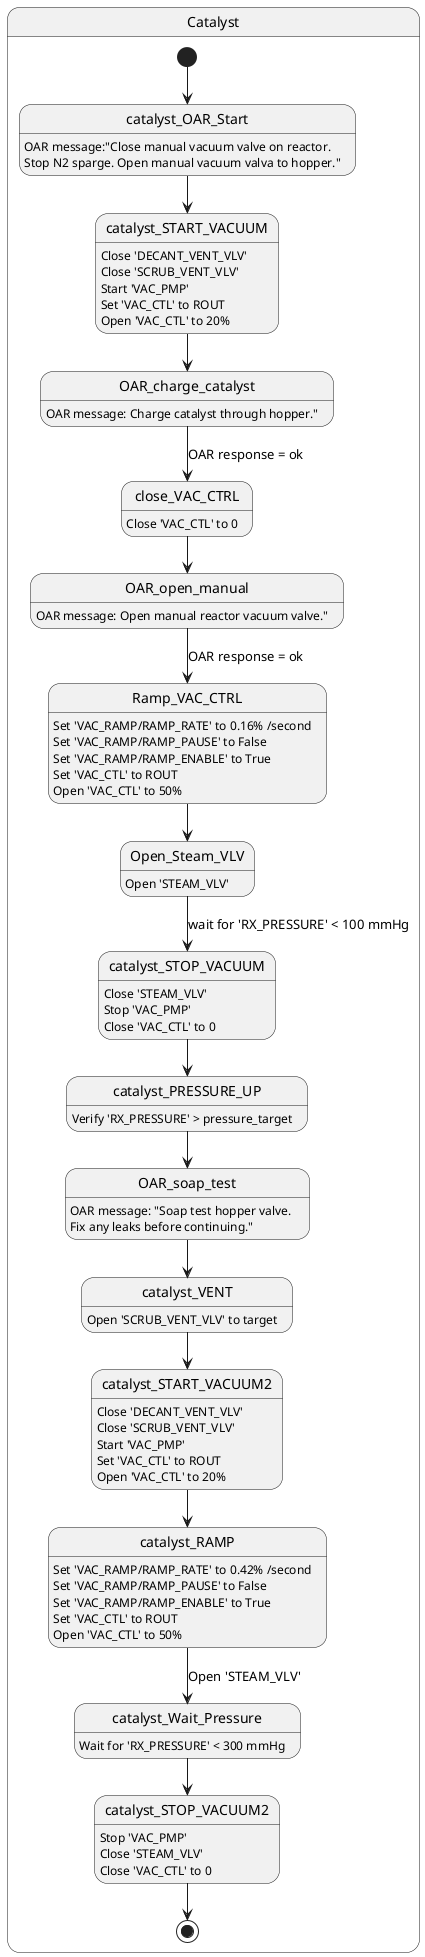 @startuml
state Catalyst{

[*] --> catalyst_OAR_Start

catalyst_OAR_Start: OAR message:"Close manual vacuum valve on reactor. \n\
Stop N2 sparge. Open manual vacuum valva to hopper."

catalyst_OAR_Start --> catalyst_START_VACUUM

catalyst_START_VACUUM: Close 'DECANT_VENT_VLV'
catalyst_START_VACUUM: Close 'SCRUB_VENT_VLV'
catalyst_START_VACUUM: Start 'VAC_PMP'
catalyst_START_VACUUM: Set 'VAC_CTL' to ROUT
catalyst_START_VACUUM: Open 'VAC_CTL' to 20%

catalyst_START_VACUUM --> OAR_charge_catalyst
OAR_charge_catalyst: OAR message: Charge catalyst through hopper."

OAR_charge_catalyst --> close_VAC_CTRL: OAR response = ok
close_VAC_CTRL: Close 'VAC_CTL' to 0

close_VAC_CTRL --> OAR_open_manual
OAR_open_manual: OAR message: Open manual reactor vacuum valve."

OAR_open_manual --> Ramp_VAC_CTRL: OAR response = ok
Ramp_VAC_CTRL: Set 'VAC_RAMP/RAMP_RATE' to 0.16% /second
Ramp_VAC_CTRL: Set 'VAC_RAMP/RAMP_PAUSE' to False
Ramp_VAC_CTRL: Set 'VAC_RAMP/RAMP_ENABLE' to True
Ramp_VAC_CTRL: Set 'VAC_CTL' to ROUT
Ramp_VAC_CTRL: Open 'VAC_CTL' to 50%

Ramp_VAC_CTRL --> Open_Steam_VLV
Open_Steam_VLV: Open 'STEAM_VLV'

Open_Steam_VLV --> catalyst_STOP_VACUUM: wait for 'RX_PRESSURE' < 100 mmHg
catalyst_STOP_VACUUM: Close 'STEAM_VLV'
catalyst_STOP_VACUUM: Stop 'VAC_PMP'
catalyst_STOP_VACUUM: Close 'VAC_CTL' to 0

catalyst_STOP_VACUUM --> catalyst_PRESSURE_UP
catalyst_PRESSURE_UP: Verify 'RX_PRESSURE' > pressure_target

catalyst_PRESSURE_UP --> OAR_soap_test
OAR_soap_test: OAR message: "Soap test hopper valve. \n\
Fix any leaks before continuing."

OAR_soap_test --> catalyst_VENT
catalyst_VENT: Open 'SCRUB_VENT_VLV' to target

catalyst_VENT --> catalyst_START_VACUUM2
catalyst_START_VACUUM2: Close 'DECANT_VENT_VLV'
catalyst_START_VACUUM2: Close 'SCRUB_VENT_VLV'
catalyst_START_VACUUM2: Start 'VAC_PMP'
catalyst_START_VACUUM2: Set 'VAC_CTL' to ROUT
catalyst_START_VACUUM2: Open 'VAC_CTL' to 20%

catalyst_START_VACUUM2 --> catalyst_RAMP
catalyst_RAMP: Set 'VAC_RAMP/RAMP_RATE' to 0.42% /second
catalyst_RAMP: Set 'VAC_RAMP/RAMP_PAUSE' to False
catalyst_RAMP: Set 'VAC_RAMP/RAMP_ENABLE' to True
catalyst_RAMP: Set 'VAC_CTL' to ROUT
catalyst_RAMP: Open 'VAC_CTL' to 50%

catalyst_RAMP --> catalyst_Wait_Pressure: Open 'STEAM_VLV'
catalyst_Wait_Pressure: Wait for 'RX_PRESSURE' < 300 mmHg

catalyst_Wait_Pressure --> catalyst_STOP_VACUUM2
catalyst_STOP_VACUUM2: Stop 'VAC_PMP'
catalyst_STOP_VACUUM2: Close 'STEAM_VLV'
catalyst_STOP_VACUUM2: Close 'VAC_CTL' to 0

catalyst_STOP_VACUUM2 --> [*]




}
@enduml